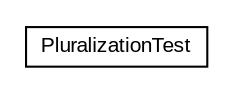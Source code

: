 #!/usr/local/bin/dot
#
# Class diagram 
# Generated by UMLGraph version R5_6-24-gf6e263 (http://www.umlgraph.org/)
#

digraph G {
	edge [fontname="arial",fontsize=10,labelfontname="arial",labelfontsize=10];
	node [fontname="arial",fontsize=10,shape=plaintext];
	nodesep=0.25;
	ranksep=0.5;
	// net.trajano.apt.jpa.test.PluralizationTest
	c0 [label=<<table title="net.trajano.apt.jpa.test.PluralizationTest" border="0" cellborder="1" cellspacing="0" cellpadding="2" port="p" href="./PluralizationTest.html">
		<tr><td><table border="0" cellspacing="0" cellpadding="1">
<tr><td align="center" balign="center"> PluralizationTest </td></tr>
		</table></td></tr>
		</table>>, URL="./PluralizationTest.html", fontname="arial", fontcolor="black", fontsize=10.0];
}


